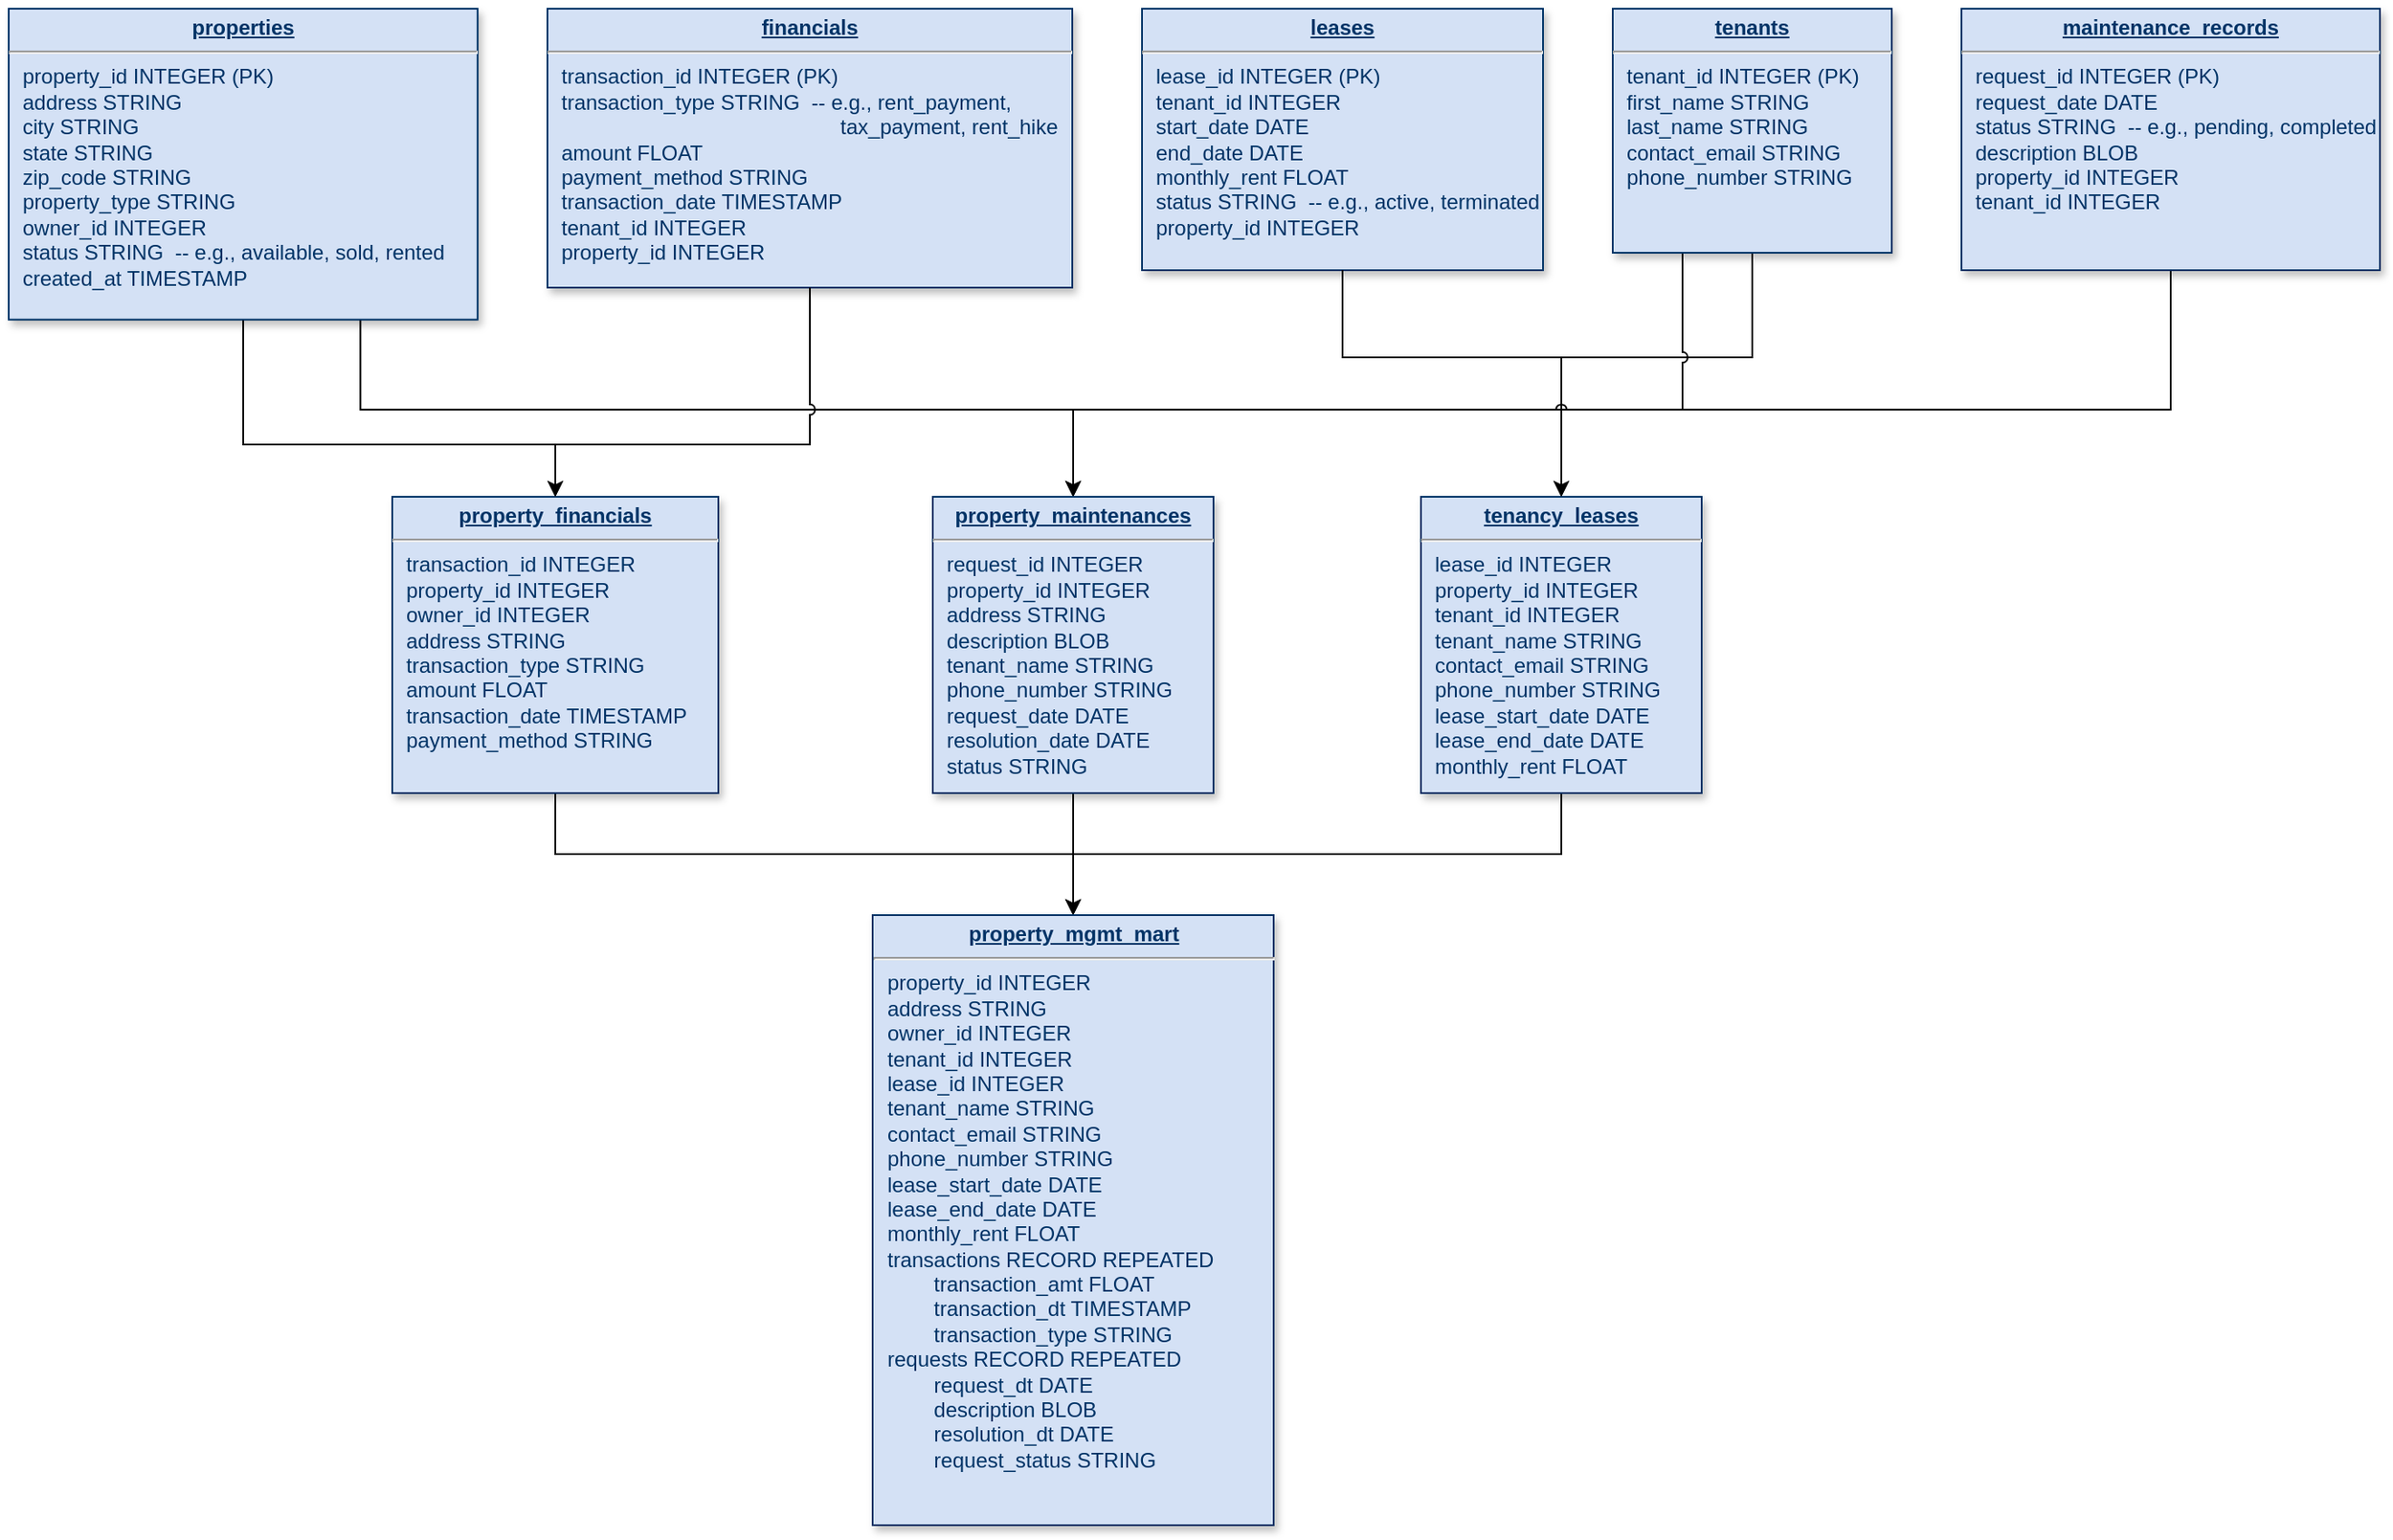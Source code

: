 <mxfile version="24.9.1">
  <diagram name="Page-1" id="efa7a0a1-bf9b-a30e-e6df-94a7791c09e9">
    <mxGraphModel dx="1224" dy="704" grid="1" gridSize="10" guides="1" tooltips="1" connect="1" arrows="1" fold="1" page="1" pageScale="1" pageWidth="826" pageHeight="1169" background="none" math="0" shadow="0">
      <root>
        <mxCell id="0" />
        <mxCell id="1" parent="0" />
        <mxCell id="9RgxzfAhrMK0AoNGE894-117" style="edgeStyle=orthogonalEdgeStyle;rounded=0;orthogonalLoop=1;jettySize=auto;html=1;exitX=0.5;exitY=1;exitDx=0;exitDy=0;entryX=0.5;entryY=0;entryDx=0;entryDy=0;startArrow=none;startFill=0;startSize=11;" edge="1" parent="1" source="23" target="9RgxzfAhrMK0AoNGE894-116">
          <mxGeometry relative="1" as="geometry">
            <Array as="points">
              <mxPoint x="235" y="290" />
              <mxPoint x="414" y="290" />
            </Array>
          </mxGeometry>
        </mxCell>
        <mxCell id="9RgxzfAhrMK0AoNGE894-124" style="edgeStyle=orthogonalEdgeStyle;rounded=0;orthogonalLoop=1;jettySize=auto;html=1;exitX=0.75;exitY=1;exitDx=0;exitDy=0;entryX=0.5;entryY=0;entryDx=0;entryDy=0;jumpStyle=arc;" edge="1" parent="1" source="23" target="9RgxzfAhrMK0AoNGE894-122">
          <mxGeometry relative="1" as="geometry">
            <Array as="points">
              <mxPoint x="302" y="270" />
              <mxPoint x="711" y="270" />
            </Array>
          </mxGeometry>
        </mxCell>
        <mxCell id="23" value="&lt;p style=&quot;margin: 0px; margin-top: 4px; text-align: center; text-decoration: underline;&quot;&gt;&lt;b&gt;properties&lt;/b&gt;&lt;/p&gt;&lt;hr&gt;&lt;p style=&quot;margin: 0px; margin-left: 8px;&quot;&gt;property_id INTEGER (PK)&lt;/p&gt;&lt;p style=&quot;margin: 0px; margin-left: 8px;&quot;&gt;address STRING&lt;/p&gt;&lt;p style=&quot;margin: 0px; margin-left: 8px;&quot;&gt;city STRING&lt;/p&gt;&lt;p style=&quot;margin: 0px; margin-left: 8px;&quot;&gt;state STRING&lt;/p&gt;&lt;p style=&quot;margin: 0px; margin-left: 8px;&quot;&gt;zip_code STRING&lt;/p&gt;&lt;p style=&quot;margin: 0px; margin-left: 8px;&quot;&gt;property_type STRING&lt;/p&gt;&lt;p style=&quot;margin: 0px; margin-left: 8px;&quot;&gt;owner_id INTEGER&lt;/p&gt;&lt;p style=&quot;margin: 0px; margin-left: 8px;&quot;&gt;status STRING&amp;nbsp; -- e.g., available, sold, rented&lt;/p&gt;&lt;p style=&quot;margin: 0px; margin-left: 8px;&quot;&gt;created_at TIMESTAMP&lt;/p&gt;" style="verticalAlign=top;align=left;overflow=fill;fontSize=12;fontFamily=Helvetica;html=1;strokeColor=#003366;shadow=1;fillColor=#D4E1F5;fontColor=#003366" parent="1" vertex="1">
          <mxGeometry x="100.0" y="40" width="268.92" height="178.36" as="geometry" />
        </mxCell>
        <mxCell id="9RgxzfAhrMK0AoNGE894-121" style="edgeStyle=orthogonalEdgeStyle;rounded=0;orthogonalLoop=1;jettySize=auto;html=1;exitX=0.5;exitY=1;exitDx=0;exitDy=0;entryX=0.5;entryY=0;entryDx=0;entryDy=0;" edge="1" parent="1" source="27" target="9RgxzfAhrMK0AoNGE894-119">
          <mxGeometry relative="1" as="geometry">
            <Array as="points">
              <mxPoint x="1100" y="240" />
              <mxPoint x="991" y="240" />
            </Array>
          </mxGeometry>
        </mxCell>
        <mxCell id="9RgxzfAhrMK0AoNGE894-125" style="edgeStyle=orthogonalEdgeStyle;rounded=0;orthogonalLoop=1;jettySize=auto;html=1;exitX=0.25;exitY=1;exitDx=0;exitDy=0;entryX=0.5;entryY=0;entryDx=0;entryDy=0;jumpStyle=arc;" edge="1" parent="1" source="27" target="9RgxzfAhrMK0AoNGE894-122">
          <mxGeometry relative="1" as="geometry">
            <Array as="points">
              <mxPoint x="1060" y="270" />
              <mxPoint x="711" y="270" />
            </Array>
          </mxGeometry>
        </mxCell>
        <mxCell id="27" value="&lt;p style=&quot;margin: 0px; margin-top: 4px; text-align: center; text-decoration: underline;&quot;&gt;&lt;strong&gt;tenants&lt;/strong&gt;&lt;/p&gt;&lt;hr&gt;&lt;p style=&quot;margin: 0px; margin-left: 8px;&quot;&gt;tenant_id INTEGER (PK)&lt;/p&gt;&lt;p style=&quot;margin: 0px; margin-left: 8px;&quot;&gt;first_name STRING&lt;/p&gt;&lt;p style=&quot;margin: 0px; margin-left: 8px;&quot;&gt;last_name STRING&lt;/p&gt;&lt;p style=&quot;margin: 0px; margin-left: 8px;&quot;&gt;contact_email STRING&lt;/p&gt;&lt;p style=&quot;margin: 0px; margin-left: 8px;&quot;&gt;phone_number STRING&lt;/p&gt;" style="verticalAlign=top;align=left;overflow=fill;fontSize=12;fontFamily=Helvetica;html=1;strokeColor=#003366;shadow=1;fillColor=#D4E1F5;fontColor=#003366" parent="1" vertex="1">
          <mxGeometry x="1020" y="40" width="160" height="140" as="geometry" />
        </mxCell>
        <mxCell id="35" value="&lt;p style=&quot;margin: 0px; margin-top: 4px; text-align: center; text-decoration: underline;&quot;&gt;&lt;b&gt;leases&lt;/b&gt;&lt;/p&gt;&lt;hr&gt;&lt;p style=&quot;margin: 0px; margin-left: 8px;&quot;&gt;lease_id INTEGER (PK)&lt;/p&gt;&lt;p style=&quot;margin: 0px; margin-left: 8px;&quot;&gt;&lt;span style=&quot;background-color: initial;&quot;&gt;tenant_id INTEGER&lt;/span&gt;&lt;/p&gt;&lt;p style=&quot;margin: 0px; margin-left: 8px;&quot;&gt;start_date DATE&lt;/p&gt;&lt;p style=&quot;margin: 0px; margin-left: 8px;&quot;&gt;end_date DATE&lt;/p&gt;&lt;p style=&quot;margin: 0px; margin-left: 8px;&quot;&gt;monthly_rent FLOAT&lt;/p&gt;&lt;p style=&quot;margin: 0px; margin-left: 8px;&quot;&gt;status STRING&amp;nbsp; -- e.g., active, terminated&lt;/p&gt;&lt;p style=&quot;margin: 0px 0px 0px 8px;&quot;&gt;property_id INTEGER&lt;/p&gt;&lt;div&gt;&lt;br&gt;&lt;/div&gt;" style="verticalAlign=top;align=left;overflow=fill;fontSize=12;fontFamily=Helvetica;html=1;strokeColor=#003366;shadow=1;fillColor=#D4E1F5;fontColor=#003366" parent="1" vertex="1">
          <mxGeometry x="750" y="40" width="230" height="150" as="geometry" />
        </mxCell>
        <mxCell id="9RgxzfAhrMK0AoNGE894-114" value="&lt;p style=&quot;margin: 0px; margin-top: 4px; text-align: center; text-decoration: underline;&quot;&gt;&lt;b&gt;financials&lt;/b&gt;&lt;/p&gt;&lt;hr&gt;&lt;p style=&quot;margin: 0px; margin-left: 8px;&quot;&gt;transaction_id INTEGER (PK)&lt;/p&gt;&lt;p style=&quot;margin: 0px; margin-left: 8px;&quot;&gt;transaction_type STRING&amp;nbsp; -- e.g., rent_payment,&amp;nbsp;&lt;/p&gt;&lt;p style=&quot;margin: 0px; margin-left: 8px;&quot;&gt;&lt;span style=&quot;white-space: pre;&quot;&gt;&#x9;&lt;/span&gt;&lt;span style=&quot;white-space: pre;&quot;&gt;&#x9;&lt;/span&gt;&lt;span style=&quot;white-space: pre;&quot;&gt;&#x9;&lt;/span&gt;&lt;span style=&quot;white-space: pre;&quot;&gt;&#x9;&lt;/span&gt;&lt;span style=&quot;white-space: pre;&quot;&gt;&#x9;&lt;span style=&quot;white-space: pre;&quot;&gt;&#x9;&lt;/span&gt;&lt;/span&gt;tax_payment, rent_hike&lt;/p&gt;&lt;p style=&quot;margin: 0px; margin-left: 8px;&quot;&gt;amount FLOAT&lt;/p&gt;&lt;p style=&quot;margin: 0px; margin-left: 8px;&quot;&gt;payment_method STRING&lt;/p&gt;&lt;p style=&quot;margin: 0px; margin-left: 8px;&quot;&gt;transaction_date TIMESTAMP&lt;/p&gt;&lt;p style=&quot;margin: 0px; margin-left: 8px;&quot;&gt;tenant_id INTEGER&lt;/p&gt;&lt;p style=&quot;margin: 0px; margin-left: 8px;&quot;&gt;property_id INTEGER&lt;/p&gt;&lt;div&gt;&lt;br&gt;&lt;/div&gt;" style="verticalAlign=top;align=left;overflow=fill;fontSize=12;fontFamily=Helvetica;html=1;strokeColor=#003366;shadow=1;fillColor=#D4E1F5;fontColor=#003366" vertex="1" parent="1">
          <mxGeometry x="409" y="40" width="301" height="160" as="geometry" />
        </mxCell>
        <mxCell id="9RgxzfAhrMK0AoNGE894-126" style="edgeStyle=orthogonalEdgeStyle;rounded=0;orthogonalLoop=1;jettySize=auto;html=1;exitX=0.5;exitY=1;exitDx=0;exitDy=0;entryX=0.5;entryY=0;entryDx=0;entryDy=0;" edge="1" parent="1" source="9RgxzfAhrMK0AoNGE894-115" target="9RgxzfAhrMK0AoNGE894-122">
          <mxGeometry relative="1" as="geometry">
            <Array as="points">
              <mxPoint x="1340" y="270" />
              <mxPoint x="711" y="270" />
            </Array>
          </mxGeometry>
        </mxCell>
        <mxCell id="9RgxzfAhrMK0AoNGE894-115" value="&lt;p style=&quot;margin: 0px; margin-top: 4px; text-align: center; text-decoration: underline;&quot;&gt;&lt;strong&gt;maintenance_records&lt;/strong&gt;&lt;/p&gt;&lt;hr&gt;&lt;p style=&quot;margin: 0px; margin-left: 8px;&quot;&gt;request_id INTEGER (PK)&lt;/p&gt;&lt;p style=&quot;margin: 0px; margin-left: 8px;&quot;&gt;request_date DATE&lt;/p&gt;&lt;p style=&quot;margin: 0px; margin-left: 8px;&quot;&gt;status STRING&amp;nbsp; -- e.g., pending, completed&lt;/p&gt;&lt;p style=&quot;margin: 0px; margin-left: 8px;&quot;&gt;description BLOB&lt;/p&gt;&lt;p style=&quot;margin: 0px; margin-left: 8px;&quot;&gt;property_id INTEGER&lt;/p&gt;&lt;p style=&quot;margin: 0px; margin-left: 8px;&quot;&gt;tenant_id INTEGER&lt;/p&gt;" style="verticalAlign=top;align=left;overflow=fill;fontSize=12;fontFamily=Helvetica;html=1;strokeColor=#003366;shadow=1;fillColor=#D4E1F5;fontColor=#003366" vertex="1" parent="1">
          <mxGeometry x="1220" y="40" width="240" height="150" as="geometry" />
        </mxCell>
        <mxCell id="9RgxzfAhrMK0AoNGE894-128" style="edgeStyle=orthogonalEdgeStyle;rounded=0;orthogonalLoop=1;jettySize=auto;html=1;exitX=0.5;exitY=1;exitDx=0;exitDy=0;entryX=0.5;entryY=0;entryDx=0;entryDy=0;" edge="1" parent="1" source="9RgxzfAhrMK0AoNGE894-116" target="9RgxzfAhrMK0AoNGE894-127">
          <mxGeometry relative="1" as="geometry" />
        </mxCell>
        <mxCell id="9RgxzfAhrMK0AoNGE894-116" value="&lt;p style=&quot;margin: 0px; margin-top: 4px; text-align: center; text-decoration: underline;&quot;&gt;&lt;b&gt;property_financials&lt;/b&gt;&lt;/p&gt;&lt;hr&gt;&lt;p style=&quot;margin: 0px; margin-left: 8px;&quot;&gt;&lt;span style=&quot;background-color: initial;&quot;&gt;transaction_id INTEGER&lt;/span&gt;&lt;/p&gt;&lt;p style=&quot;margin: 0px; margin-left: 8px;&quot;&gt;property_id INTEGER&lt;/p&gt;&lt;p style=&quot;margin: 0px; margin-left: 8px;&quot;&gt;owner_id INTEGER&lt;/p&gt;&lt;p style=&quot;margin: 0px; margin-left: 8px;&quot;&gt;address STRING&lt;/p&gt;&lt;p style=&quot;margin: 0px; margin-left: 8px;&quot;&gt;&lt;span style=&quot;background-color: initial;&quot;&gt;transaction_type STRING&lt;/span&gt;&lt;/p&gt;&lt;p style=&quot;margin: 0px; margin-left: 8px;&quot;&gt;amount FLOAT&lt;/p&gt;&lt;p style=&quot;margin: 0px; margin-left: 8px;&quot;&gt;transaction_date TIMESTAMP&lt;/p&gt;&lt;p style=&quot;margin: 0px; margin-left: 8px;&quot;&gt;payment_method STRING&lt;/p&gt;" style="verticalAlign=top;align=left;overflow=fill;fontSize=12;fontFamily=Helvetica;html=1;strokeColor=#003366;shadow=1;fillColor=#D4E1F5;fontColor=#003366" vertex="1" parent="1">
          <mxGeometry x="320" y="320" width="187" height="170" as="geometry" />
        </mxCell>
        <mxCell id="9RgxzfAhrMK0AoNGE894-118" style="edgeStyle=orthogonalEdgeStyle;rounded=0;orthogonalLoop=1;jettySize=auto;html=1;exitX=0.5;exitY=1;exitDx=0;exitDy=0;entryX=0.5;entryY=0;entryDx=0;entryDy=0;startArrow=none;startFill=0;startSize=11;jumpStyle=arc;" edge="1" parent="1" source="9RgxzfAhrMK0AoNGE894-114" target="9RgxzfAhrMK0AoNGE894-116">
          <mxGeometry relative="1" as="geometry">
            <mxPoint x="490" y="250" as="sourcePoint" />
            <mxPoint x="669" y="352" as="targetPoint" />
            <Array as="points">
              <mxPoint x="560" y="290" />
              <mxPoint x="414" y="290" />
            </Array>
          </mxGeometry>
        </mxCell>
        <mxCell id="9RgxzfAhrMK0AoNGE894-130" style="edgeStyle=orthogonalEdgeStyle;rounded=0;orthogonalLoop=1;jettySize=auto;html=1;exitX=0.5;exitY=1;exitDx=0;exitDy=0;entryX=0.5;entryY=0;entryDx=0;entryDy=0;" edge="1" parent="1" source="9RgxzfAhrMK0AoNGE894-119" target="9RgxzfAhrMK0AoNGE894-127">
          <mxGeometry relative="1" as="geometry" />
        </mxCell>
        <mxCell id="9RgxzfAhrMK0AoNGE894-119" value="&lt;p style=&quot;margin: 0px; margin-top: 4px; text-align: center; text-decoration: underline;&quot;&gt;&lt;b&gt;tenancy_leases&lt;/b&gt;&lt;/p&gt;&lt;hr&gt;&lt;p style=&quot;margin: 0px; margin-left: 8px;&quot;&gt;lease_id INTEGER&lt;/p&gt;&lt;p style=&quot;margin: 0px; margin-left: 8px;&quot;&gt;property_id INTEGER&lt;/p&gt;&lt;p style=&quot;margin: 0px; margin-left: 8px;&quot;&gt;tenant_id INTEGER&lt;/p&gt;&lt;p style=&quot;margin: 0px; margin-left: 8px;&quot;&gt;&lt;span style=&quot;background-color: initial;&quot;&gt;tenant_name STRING&lt;/span&gt;&lt;/p&gt;&lt;p style=&quot;margin: 0px; margin-left: 8px;&quot;&gt;contact_email STRING&lt;/p&gt;&lt;p style=&quot;margin: 0px; margin-left: 8px;&quot;&gt;phone_number STRING&lt;/p&gt;&lt;p style=&quot;margin: 0px; margin-left: 8px;&quot;&gt;lease_start_date DATE&lt;/p&gt;&lt;p style=&quot;margin: 0px; margin-left: 8px;&quot;&gt;lease_end_date DATE&lt;/p&gt;&lt;p style=&quot;margin: 0px; margin-left: 8px;&quot;&gt;monthly_rent FLOAT&lt;/p&gt;" style="verticalAlign=top;align=left;overflow=fill;fontSize=12;fontFamily=Helvetica;html=1;strokeColor=#003366;shadow=1;fillColor=#D4E1F5;fontColor=#003366" vertex="1" parent="1">
          <mxGeometry x="910" y="320" width="161" height="170" as="geometry" />
        </mxCell>
        <mxCell id="9RgxzfAhrMK0AoNGE894-120" style="edgeStyle=orthogonalEdgeStyle;rounded=0;orthogonalLoop=1;jettySize=auto;html=1;exitX=0.5;exitY=1;exitDx=0;exitDy=0;entryX=0.5;entryY=0;entryDx=0;entryDy=0;startArrow=none;startFill=0;startSize=11;" edge="1" parent="1" source="35" target="9RgxzfAhrMK0AoNGE894-119">
          <mxGeometry relative="1" as="geometry">
            <mxPoint x="858" y="180" as="sourcePoint" />
            <mxPoint x="1033" y="310.36" as="targetPoint" />
            <Array as="points">
              <mxPoint x="865" y="240" />
              <mxPoint x="991" y="240" />
            </Array>
          </mxGeometry>
        </mxCell>
        <mxCell id="9RgxzfAhrMK0AoNGE894-129" style="edgeStyle=orthogonalEdgeStyle;rounded=0;orthogonalLoop=1;jettySize=auto;html=1;exitX=0.5;exitY=1;exitDx=0;exitDy=0;entryX=0.5;entryY=0;entryDx=0;entryDy=0;" edge="1" parent="1" source="9RgxzfAhrMK0AoNGE894-122" target="9RgxzfAhrMK0AoNGE894-127">
          <mxGeometry relative="1" as="geometry" />
        </mxCell>
        <mxCell id="9RgxzfAhrMK0AoNGE894-122" value="&lt;p style=&quot;margin: 0px; margin-top: 4px; text-align: center; text-decoration: underline;&quot;&gt;&lt;b&gt;property_maintenances&lt;/b&gt;&lt;/p&gt;&lt;hr&gt;&lt;p style=&quot;margin: 0px; margin-left: 8px;&quot;&gt;request_id INTEGER&lt;/p&gt;&lt;p style=&quot;margin: 0px; margin-left: 8px;&quot;&gt;property_id INTEGER&lt;/p&gt;&lt;p style=&quot;margin: 0px; margin-left: 8px;&quot;&gt;address STRING&lt;/p&gt;&lt;p style=&quot;margin: 0px; margin-left: 8px;&quot;&gt;description BLOB&lt;/p&gt;&lt;p style=&quot;margin: 0px; margin-left: 8px;&quot;&gt;tenant_name STRING&lt;/p&gt;&lt;p style=&quot;margin: 0px; margin-left: 8px;&quot;&gt;phone_number STRING&lt;/p&gt;&lt;p style=&quot;margin: 0px; margin-left: 8px;&quot;&gt;request_date DATE&lt;/p&gt;&lt;p style=&quot;margin: 0px; margin-left: 8px;&quot;&gt;&lt;span style=&quot;background-color: initial;&quot;&gt;resolution_date DATE&lt;/span&gt;&lt;/p&gt;&lt;p style=&quot;margin: 0px; margin-left: 8px;&quot;&gt;status STRING&lt;/p&gt;&lt;p style=&quot;margin: 0px; margin-left: 8px;&quot;&gt;&lt;br&gt;&lt;/p&gt;" style="verticalAlign=top;align=left;overflow=fill;fontSize=12;fontFamily=Helvetica;html=1;strokeColor=#003366;shadow=1;fillColor=#D4E1F5;fontColor=#003366" vertex="1" parent="1">
          <mxGeometry x="630" y="320" width="161" height="170" as="geometry" />
        </mxCell>
        <mxCell id="9RgxzfAhrMK0AoNGE894-127" value="&lt;p style=&quot;margin: 0px; margin-top: 4px; text-align: center; text-decoration: underline;&quot;&gt;&lt;b&gt;property_mgmt_mart&lt;/b&gt;&lt;/p&gt;&lt;hr&gt;&lt;p style=&quot;margin: 0px 0px 0px 8px;&quot;&gt;&lt;span style=&quot;background-color: initial;&quot;&gt;property_id INTEGER&lt;/span&gt;&lt;/p&gt;&lt;p style=&quot;margin: 0px 0px 0px 8px;&quot;&gt;address STRING&lt;/p&gt;&lt;p style=&quot;margin: 0px 0px 0px 8px;&quot;&gt;owner_id INTEGER&lt;/p&gt;&lt;p style=&quot;margin: 0px 0px 0px 8px;&quot;&gt;tenant_id INTEGER&lt;/p&gt;&lt;p style=&quot;margin: 0px 0px 0px 8px;&quot;&gt;&lt;span style=&quot;background-color: initial;&quot;&gt;lease_id INTEGER&lt;/span&gt;&lt;/p&gt;&lt;p style=&quot;margin: 0px 0px 0px 8px;&quot;&gt;&lt;span style=&quot;background-color: initial;&quot;&gt;tenant_name STRING&lt;/span&gt;&lt;/p&gt;&lt;p style=&quot;margin: 0px 0px 0px 8px;&quot;&gt;contact_email STRING&lt;/p&gt;&lt;p style=&quot;margin: 0px 0px 0px 8px;&quot;&gt;phone_number STRING&lt;/p&gt;&lt;p style=&quot;margin: 0px 0px 0px 8px;&quot;&gt;&lt;span style=&quot;background-color: initial;&quot;&gt;lease_start_date DATE&lt;/span&gt;&lt;/p&gt;&lt;p style=&quot;margin: 0px 0px 0px 8px;&quot;&gt;lease_end_date DATE&lt;/p&gt;&lt;p style=&quot;margin: 0px 0px 0px 8px;&quot;&gt;monthly_rent FLOAT&lt;/p&gt;&lt;p style=&quot;margin: 0px 0px 0px 8px;&quot;&gt;transactions RECORD REPEATED&lt;/p&gt;&lt;p style=&quot;margin: 0px 0px 0px 8px;&quot;&gt;&lt;span style=&quot;white-space: pre;&quot;&gt;&#x9;&lt;/span&gt;transaction_amt FLOAT&lt;br&gt;&lt;/p&gt;&lt;p style=&quot;margin: 0px 0px 0px 8px;&quot;&gt;&lt;span style=&quot;white-space: pre;&quot;&gt;&#x9;&lt;/span&gt;transaction_dt TIMESTAMP&lt;br&gt;&lt;/p&gt;&lt;p style=&quot;margin: 0px 0px 0px 8px;&quot;&gt;&lt;span style=&quot;white-space: pre;&quot;&gt;&#x9;&lt;/span&gt;transaction_type STRING&lt;br&gt;&lt;/p&gt;&lt;p style=&quot;margin: 0px 0px 0px 8px;&quot;&gt;&lt;span style=&quot;background-color: initial;&quot;&gt;requests RECORD REPEATED&lt;br&gt;&lt;span style=&quot;white-space: pre;&quot;&gt;&lt;span style=&quot;white-space: pre;&quot;&gt;&#x9;&lt;/span&gt;request_dt DATE&lt;/span&gt;&lt;/span&gt;&lt;/p&gt;&lt;p style=&quot;margin: 0px 0px 0px 8px;&quot;&gt;&lt;span style=&quot;background-color: initial;&quot;&gt;&lt;span style=&quot;white-space: pre;&quot;&gt;&lt;span style=&quot;white-space: pre;&quot;&gt;&#x9;&lt;/span&gt;description BLOB&lt;br&gt;&lt;/span&gt;&lt;/span&gt;&lt;/p&gt;&lt;p style=&quot;margin: 0px 0px 0px 8px;&quot;&gt;&lt;span style=&quot;background-color: initial;&quot;&gt;&lt;span style=&quot;white-space: pre;&quot;&gt;&lt;span style=&quot;white-space: pre;&quot;&gt;&#x9;&lt;/span&gt;resolution_dt DATE&lt;/span&gt;&lt;/span&gt;&lt;/p&gt;&lt;p style=&quot;margin: 0px 0px 0px 8px;&quot;&gt;&lt;span style=&quot;background-color: initial;&quot;&gt;&lt;span style=&quot;white-space: pre;&quot;&gt;&lt;span style=&quot;white-space: pre;&quot;&gt;&#x9;&lt;/span&gt;request_status STRING&lt;/span&gt;&lt;br&gt;&lt;/span&gt;&lt;/p&gt;" style="verticalAlign=top;align=left;overflow=fill;fontSize=12;fontFamily=Helvetica;html=1;strokeColor=#003366;shadow=1;fillColor=#D4E1F5;fontColor=#003366" vertex="1" parent="1">
          <mxGeometry x="595.5" y="560" width="230" height="350" as="geometry" />
        </mxCell>
      </root>
    </mxGraphModel>
  </diagram>
</mxfile>

